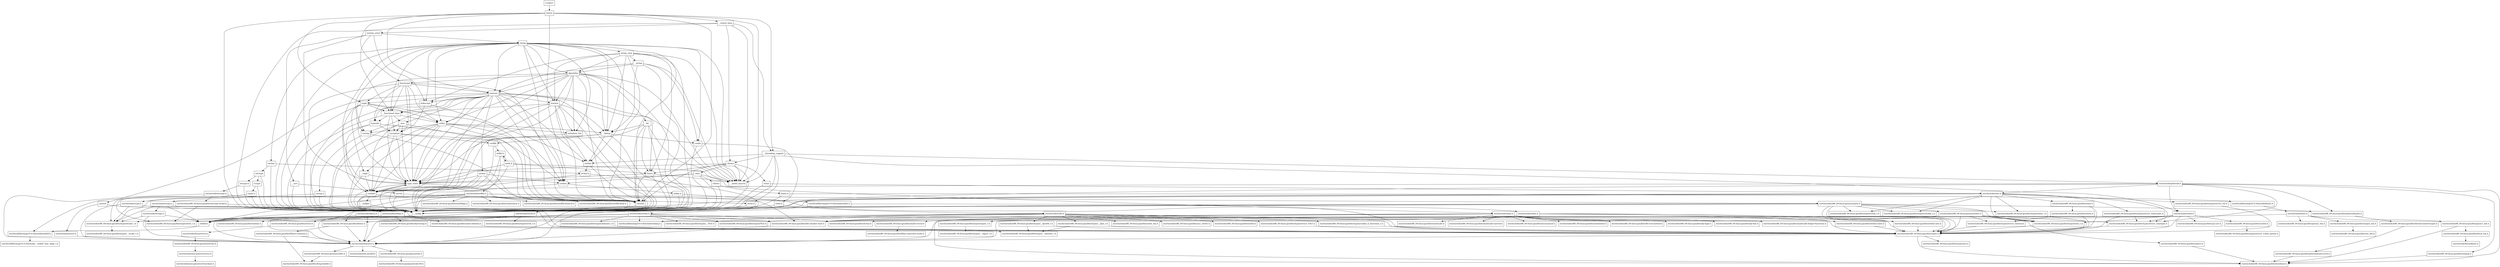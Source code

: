 digraph "dependencies" {
  header_0 [ shape="box", label="\<stdin\>" ];
  header_1 [ shape="box", label="mutex" ];
  header_10 [ shape="box", label="/usr/include/pthread.h" ];
  header_100 [ shape="box", label="/usr/include/x86_64-linux-gnu/bits/mathcalls.h" ];
  header_101 [ shape="box", label="/usr/include/x86_64-linux-gnu/bits/mathcalls-narrow.h" ];
  header_102 [ shape="box", label="/usr/include/x86_64-linux-gnu/bits/iscanonical.h" ];
  header_103 [ shape="box", label="/usr/include/x86_64-linux-gnu/bits/mathinline.h" ];
  header_104 [ shape="box", label="iosfwd" ];
  header_105 [ shape="box", label="wchar.h" ];
  header_106 [ shape="box", label="/usr/include/wchar.h" ];
  header_107 [ shape="box", label="/usr/local/lib/clang/10.0.0/include/stdarg.h" ];
  header_108 [ shape="box", label="/usr/include/x86_64-linux-gnu/bits/types/wint_t.h" ];
  header_109 [ shape="box", label="/usr/include/x86_64-linux-gnu/bits/types/mbstate_t.h" ];
  header_11 [ shape="box", label="__mutex_base" ];
  header_110 [ shape="box", label="/usr/include/x86_64-linux-gnu/bits/types/__mbstate_t.h" ];
  header_111 [ shape="box", label="/usr/include/x86_64-linux-gnu/bits/types/__FILE.h" ];
  header_112 [ shape="box", label="/usr/include/x86_64-linux-gnu/bits/types/FILE.h" ];
  header_113 [ shape="box", label="__functional_base" ];
  header_114 [ shape="box", label="typeinfo" ];
  header_115 [ shape="box", label="new" ];
  header_116 [ shape="box", label="utility" ];
  header_117 [ shape="box", label="__tuple" ];
  header_118 [ shape="box", label="initializer_list" ];
  header_119 [ shape="box", label="cstring" ];
  header_12 [ shape="box", label="chrono" ];
  header_120 [ shape="box", label="string.h" ];
  header_121 [ shape="box", label="/usr/include/string.h" ];
  header_122 [ shape="box", label="/usr/include/strings.h" ];
  header_123 [ shape="box", label="__debug" ];
  header_124 [ shape="box", label="cstdio" ];
  header_125 [ shape="box", label="stdio.h" ];
  header_126 [ shape="box", label="/usr/include/stdio.h" ];
  header_127 [ shape="box", label="/usr/include/x86_64-linux-gnu/bits/types/__fpos_t.h" ];
  header_128 [ shape="box", label="/usr/include/x86_64-linux-gnu/bits/types/__fpos64_t.h" ];
  header_129 [ shape="box", label="/usr/include/x86_64-linux-gnu/bits/types/struct_FILE.h" ];
  header_13 [ shape="box", label="ctime" ];
  header_130 [ shape="box", label="/usr/include/x86_64-linux-gnu/bits/types/cookie_io_functions_t.h" ];
  header_131 [ shape="box", label="/usr/include/x86_64-linux-gnu/bits/stdio_lim.h" ];
  header_132 [ shape="box", label="/usr/include/x86_64-linux-gnu/bits/sys_errlist.h" ];
  header_133 [ shape="box", label="/usr/include/x86_64-linux-gnu/bits/stdio.h" ];
  header_134 [ shape="box", label="string" ];
  header_135 [ shape="box", label="string_view" ];
  header_136 [ shape="box", label="__string" ];
  header_137 [ shape="box", label="algorithm" ];
  header_138 [ shape="box", label="memory" ];
  header_139 [ shape="box", label="iterator" ];
  header_14 [ shape="box", label="/usr/include/time.h" ];
  header_140 [ shape="box", label="tuple" ];
  header_141 [ shape="box", label="cassert" ];
  header_142 [ shape="box", label="/usr/include/assert.h" ];
  header_143 [ shape="box", label="atomic" ];
  header_144 [ shape="box", label="functional" ];
  header_145 [ shape="box", label="bit" ];
  header_146 [ shape="box", label="cwchar" ];
  header_147 [ shape="box", label="cwctype" ];
  header_148 [ shape="box", label="cctype" ];
  header_149 [ shape="box", label="ctype.h" ];
  header_15 [ shape="box", label="stddef.h" ];
  header_150 [ shape="box", label="/usr/include/ctype.h" ];
  header_151 [ shape="box", label="wctype.h" ];
  header_152 [ shape="box", label="/usr/include/wctype.h" ];
  header_153 [ shape="box", label="/usr/include/x86_64-linux-gnu/bits/wctype-wchar.h" ];
  header_154 [ shape="box", label="__threading_support" ];
  header_155 [ shape="box", label="/usr/include/sched.h" ];
  header_156 [ shape="box", label="/usr/include/x86_64-linux-gnu/bits/sched.h" ];
  header_157 [ shape="box", label="/usr/include/x86_64-linux-gnu/bits/types/struct_sched_param.h" ];
  header_158 [ shape="box", label="/usr/include/x86_64-linux-gnu/bits/cpu-set.h" ];
  header_159 [ shape="box", label="/usr/include/x86_64-linux-gnu/bits/setjmp.h" ];
  header_16 [ shape="box", label="/usr/local/lib/clang/10.0.0/include/stddef.h" ];
  header_17 [ shape="box", label="/usr/include/x86_64-linux-gnu/bits/time.h" ];
  header_18 [ shape="box", label="/usr/include/x86_64-linux-gnu/bits/types.h" ];
  header_19 [ shape="box", label="/usr/include/x86_64-linux-gnu/bits/typesizes.h" ];
  header_2 [ shape="box", label="__config" ];
  header_20 [ shape="box", label="/usr/include/x86_64-linux-gnu/bits/timex.h" ];
  header_21 [ shape="box", label="/usr/include/x86_64-linux-gnu/bits/types/struct_timeval.h" ];
  header_22 [ shape="box", label="/usr/include/x86_64-linux-gnu/bits/types/clock_t.h" ];
  header_23 [ shape="box", label="/usr/include/x86_64-linux-gnu/bits/types/time_t.h" ];
  header_24 [ shape="box", label="/usr/include/x86_64-linux-gnu/bits/types/struct_tm.h" ];
  header_25 [ shape="box", label="/usr/include/x86_64-linux-gnu/bits/types/struct_timespec.h" ];
  header_26 [ shape="box", label="/usr/include/x86_64-linux-gnu/bits/types/clockid_t.h" ];
  header_27 [ shape="box", label="/usr/include/x86_64-linux-gnu/bits/types/timer_t.h" ];
  header_28 [ shape="box", label="/usr/include/x86_64-linux-gnu/bits/types/struct_itimerspec.h" ];
  header_29 [ shape="box", label="/usr/include/x86_64-linux-gnu/bits/types/locale_t.h" ];
  header_3 [ shape="box", label="/usr/include/features.h" ];
  header_30 [ shape="box", label="/usr/include/x86_64-linux-gnu/bits/types/__locale_t.h" ];
  header_31 [ shape="box", label="type_traits" ];
  header_32 [ shape="box", label="cstddef" ];
  header_33 [ shape="box", label="version" ];
  header_34 [ shape="box", label="/usr/local/lib/clang/10.0.0/include/__stddef_max_align_t.h" ];
  header_35 [ shape="box", label="__nullptr" ];
  header_36 [ shape="box", label="ratio" ];
  header_37 [ shape="box", label="cstdint" ];
  header_38 [ shape="box", label="stdint.h" ];
  header_39 [ shape="box", label="/usr/local/lib/clang/10.0.0/include/stdint.h" ];
  header_4 [ shape="box", label="/usr/include/stdc-predef.h" ];
  header_40 [ shape="box", label="/usr/include/stdint.h" ];
  header_41 [ shape="box", label="/usr/include/x86_64-linux-gnu/bits/libc-header-start.h" ];
  header_42 [ shape="box", label="/usr/include/x86_64-linux-gnu/bits/wchar.h" ];
  header_43 [ shape="box", label="/usr/include/x86_64-linux-gnu/bits/stdint-intn.h" ];
  header_44 [ shape="box", label="/usr/include/x86_64-linux-gnu/bits/stdint-uintn.h" ];
  header_45 [ shape="box", label="climits" ];
  header_46 [ shape="box", label="limits.h" ];
  header_47 [ shape="box", label="/usr/local/lib/clang/10.0.0/include/limits.h" ];
  header_48 [ shape="box", label="/usr/include/limits.h" ];
  header_49 [ shape="box", label="/usr/include/x86_64-linux-gnu/bits/posix1_lim.h" ];
  header_5 [ shape="box", label="/usr/include/x86_64-linux-gnu/sys/cdefs.h" ];
  header_50 [ shape="box", label="/usr/include/x86_64-linux-gnu/bits/local_lim.h" ];
  header_51 [ shape="box", label="/usr/include/linux/limits.h" ];
  header_52 [ shape="box", label="/usr/include/x86_64-linux-gnu/bits/posix2_lim.h" ];
  header_53 [ shape="box", label="/usr/include/x86_64-linux-gnu/bits/xopen_lim.h" ];
  header_54 [ shape="box", label="/usr/include/x86_64-linux-gnu/bits/uio_lim.h" ];
  header_55 [ shape="box", label="__undef_macros" ];
  header_56 [ shape="box", label="limits" ];
  header_57 [ shape="box", label="system_error" ];
  header_58 [ shape="box", label="__errc" ];
  header_59 [ shape="box", label="cerrno" ];
  header_6 [ shape="box", label="/usr/include/x86_64-linux-gnu/bits/wordsize.h" ];
  header_60 [ shape="box", label="errno.h" ];
  header_61 [ shape="box", label="/usr/include/errno.h" ];
  header_62 [ shape="box", label="/usr/include/x86_64-linux-gnu/bits/errno.h" ];
  header_63 [ shape="box", label="/usr/include/linux/errno.h" ];
  header_64 [ shape="box", label="/usr/include/x86_64-linux-gnu/asm/errno.h" ];
  header_65 [ shape="box", label="/usr/include/asm-generic/errno.h" ];
  header_66 [ shape="box", label="/usr/include/asm-generic/errno-base.h" ];
  header_67 [ shape="box", label="/usr/include/x86_64-linux-gnu/bits/types/error_t.h" ];
  header_68 [ shape="box", label="stdexcept" ];
  header_69 [ shape="box", label="exception" ];
  header_7 [ shape="box", label="/usr/include/x86_64-linux-gnu/bits/long-double.h" ];
  header_70 [ shape="box", label="cstdlib" ];
  header_71 [ shape="box", label="stdlib.h" ];
  header_72 [ shape="box", label="/usr/include/stdlib.h" ];
  header_73 [ shape="box", label="/usr/include/x86_64-linux-gnu/bits/waitflags.h" ];
  header_74 [ shape="box", label="/usr/include/x86_64-linux-gnu/bits/waitstatus.h" ];
  header_75 [ shape="box", label="/usr/include/x86_64-linux-gnu/bits/floatn.h" ];
  header_76 [ shape="box", label="/usr/include/x86_64-linux-gnu/bits/floatn-common.h" ];
  header_77 [ shape="box", label="/usr/include/x86_64-linux-gnu/sys/types.h" ];
  header_78 [ shape="box", label="/usr/include/endian.h" ];
  header_79 [ shape="box", label="/usr/include/x86_64-linux-gnu/bits/endian.h" ];
  header_8 [ shape="box", label="/usr/include/x86_64-linux-gnu/gnu/stubs.h" ];
  header_80 [ shape="box", label="/usr/include/x86_64-linux-gnu/bits/byteswap.h" ];
  header_81 [ shape="box", label="/usr/include/x86_64-linux-gnu/bits/uintn-identity.h" ];
  header_82 [ shape="box", label="/usr/include/x86_64-linux-gnu/sys/select.h" ];
  header_83 [ shape="box", label="/usr/include/x86_64-linux-gnu/bits/select.h" ];
  header_84 [ shape="box", label="/usr/include/x86_64-linux-gnu/bits/types/sigset_t.h" ];
  header_85 [ shape="box", label="/usr/include/x86_64-linux-gnu/bits/types/__sigset_t.h" ];
  header_86 [ shape="box", label="/usr/include/x86_64-linux-gnu/bits/pthreadtypes.h" ];
  header_87 [ shape="box", label="/usr/include/x86_64-linux-gnu/bits/thread-shared-types.h" ];
  header_88 [ shape="box", label="/usr/include/x86_64-linux-gnu/bits/pthreadtypes-arch.h" ];
  header_89 [ shape="box", label="/usr/include/alloca.h" ];
  header_9 [ shape="box", label="/usr/include/x86_64-linux-gnu/gnu/stubs-64.h" ];
  header_90 [ shape="box", label="/usr/include/x86_64-linux-gnu/bits/stdlib-bsearch.h" ];
  header_91 [ shape="box", label="/usr/include/x86_64-linux-gnu/bits/stdlib-float.h" ];
  header_92 [ shape="box", label="math.h" ];
  header_93 [ shape="box", label="/usr/include/math.h" ];
  header_94 [ shape="box", label="/usr/include/x86_64-linux-gnu/bits/math-vector.h" ];
  header_95 [ shape="box", label="/usr/include/x86_64-linux-gnu/bits/libm-simd-decl-stubs.h" ];
  header_96 [ shape="box", label="/usr/include/x86_64-linux-gnu/bits/flt-eval-method.h" ];
  header_97 [ shape="box", label="/usr/include/x86_64-linux-gnu/bits/fp-logb.h" ];
  header_98 [ shape="box", label="/usr/include/x86_64-linux-gnu/bits/fp-fast.h" ];
  header_99 [ shape="box", label="/usr/include/x86_64-linux-gnu/bits/mathcalls-helper-functions.h" ];
  header_118 -> header_32;
  header_118 -> header_2;
  header_119 -> header_2;
  header_119 -> header_120;
  header_61 -> header_62;
  header_61 -> header_3;
  header_61 -> header_67;
  header_60 -> header_61;
  header_60 -> header_2;
  header_63 -> header_64;
  header_62 -> header_63;
  header_65 -> header_66;
  header_64 -> header_65;
  header_69 -> header_32;
  header_69 -> header_70;
  header_69 -> header_2;
  header_69 -> header_33;
  header_69 -> header_31;
  header_68 -> header_69;
  header_68 -> header_104;
  header_68 -> header_2;
  header_114 -> header_69;
  header_114 -> header_32;
  header_114 -> header_2;
  header_114 -> header_37;
  header_115 -> header_69;
  header_115 -> header_32;
  header_115 -> header_2;
  header_115 -> header_33;
  header_115 -> header_31;
  header_72 -> header_15;
  header_72 -> header_29;
  header_72 -> header_41;
  header_72 -> header_73;
  header_72 -> header_89;
  header_72 -> header_77;
  header_72 -> header_74;
  header_72 -> header_75;
  header_72 -> header_90;
  header_72 -> header_91;
  header_70 -> header_71;
  header_70 -> header_2;
  header_71 -> header_72;
  header_71 -> header_2;
  header_71 -> header_92;
  header_76 -> header_7;
  header_76 -> header_3;
  header_77 -> header_15;
  header_77 -> header_27;
  header_77 -> header_26;
  header_77 -> header_18;
  header_77 -> header_23;
  header_77 -> header_22;
  header_77 -> header_43;
  header_77 -> header_3;
  header_77 -> header_82;
  header_77 -> header_78;
  header_77 -> header_86;
  header_75 -> header_76;
  header_75 -> header_3;
  header_116 -> header_123;
  header_116 -> header_37;
  header_116 -> header_32;
  header_116 -> header_33;
  header_116 -> header_31;
  header_116 -> header_2;
  header_116 -> header_118;
  header_116 -> header_119;
  header_116 -> header_117;
  header_117 -> header_32;
  header_117 -> header_2;
  header_117 -> header_31;
  header_78 -> header_81;
  header_78 -> header_79;
  header_78 -> header_80;
  header_78 -> header_3;
  header_113 -> header_31;
  header_113 -> header_116;
  header_113 -> header_2;
  header_113 -> header_69;
  header_113 -> header_114;
  header_113 -> header_115;
  header_47 -> header_48;
  header_46 -> header_47;
  header_46 -> header_2;
  header_45 -> header_46;
  header_45 -> header_2;
  header_44 -> header_18;
  header_43 -> header_18;
  header_41 -> header_3;
  header_40 -> header_18;
  header_40 -> header_6;
  header_40 -> header_44;
  header_40 -> header_43;
  header_40 -> header_42;
  header_40 -> header_41;
  header_105 -> header_106;
  header_105 -> header_2;
  header_104 -> header_105;
  header_104 -> header_2;
  header_106 -> header_15;
  header_106 -> header_29;
  header_106 -> header_109;
  header_106 -> header_108;
  header_106 -> header_41;
  header_106 -> header_75;
  header_106 -> header_107;
  header_106 -> header_111;
  header_106 -> header_112;
  header_106 -> header_42;
  header_49 -> header_6;
  header_49 -> header_50;
  header_48 -> header_52;
  header_48 -> header_53;
  header_48 -> header_49;
  header_48 -> header_41;
  header_5 -> header_6;
  header_5 -> header_7;
  header_2 -> header_3;
  header_3 -> header_4;
  header_3 -> header_5;
  header_3 -> header_8;
  header_0 -> header_1;
  header_1 -> header_140;
  header_1 -> header_11;
  header_1 -> header_154;
  header_1 -> header_37;
  header_1 -> header_33;
  header_1 -> header_55;
  header_1 -> header_2;
  header_1 -> header_138;
  header_1 -> header_144;
  header_8 -> header_9;
  header_58 -> header_59;
  header_58 -> header_2;
  header_59 -> header_60;
  header_59 -> header_2;
  header_50 -> header_51;
  header_53 -> header_54;
  header_56 -> header_2;
  header_56 -> header_55;
  header_56 -> header_33;
  header_56 -> header_31;
  header_57 -> header_58;
  header_57 -> header_68;
  header_57 -> header_134;
  header_57 -> header_113;
  header_57 -> header_31;
  header_130 -> header_18;
  header_134 -> header_55;
  header_134 -> header_123;
  header_134 -> header_146;
  header_134 -> header_37;
  header_134 -> header_139;
  header_134 -> header_137;
  header_134 -> header_33;
  header_134 -> header_31;
  header_134 -> header_68;
  header_134 -> header_138;
  header_134 -> header_124;
  header_134 -> header_2;
  header_134 -> header_135;
  header_134 -> header_118;
  header_134 -> header_119;
  header_134 -> header_116;
  header_134 -> header_104;
  header_134 -> header_113;
  header_135 -> header_123;
  header_135 -> header_137;
  header_135 -> header_33;
  header_135 -> header_56;
  header_135 -> header_55;
  header_135 -> header_2;
  header_135 -> header_136;
  header_135 -> header_139;
  header_135 -> header_68;
  header_136 -> header_55;
  header_136 -> header_124;
  header_136 -> header_123;
  header_136 -> header_137;
  header_136 -> header_138;
  header_136 -> header_2;
  header_137 -> header_55;
  header_137 -> header_145;
  header_137 -> header_144;
  header_137 -> header_123;
  header_137 -> header_32;
  header_137 -> header_33;
  header_137 -> header_31;
  header_137 -> header_138;
  header_137 -> header_2;
  header_137 -> header_118;
  header_137 -> header_119;
  header_137 -> header_116;
  header_137 -> header_139;
  header_138 -> header_141;
  header_138 -> header_140;
  header_138 -> header_143;
  header_138 -> header_55;
  header_138 -> header_37;
  header_138 -> header_119;
  header_138 -> header_32;
  header_138 -> header_33;
  header_138 -> header_56;
  header_138 -> header_31;
  header_138 -> header_68;
  header_138 -> header_2;
  header_138 -> header_104;
  header_138 -> header_116;
  header_138 -> header_139;
  header_138 -> header_114;
  header_138 -> header_115;
  header_138 -> header_113;
  header_139 -> header_123;
  header_139 -> header_32;
  header_139 -> header_33;
  header_139 -> header_31;
  header_139 -> header_2;
  header_139 -> header_118;
  header_139 -> header_104;
  header_139 -> header_113;
  header_29 -> header_30;
  header_28 -> header_25;
  header_28 -> header_18;
  header_25 -> header_18;
  header_24 -> header_18;
  header_27 -> header_18;
  header_26 -> header_18;
  header_21 -> header_18;
  header_20 -> header_21;
  header_20 -> header_18;
  header_23 -> header_18;
  header_22 -> header_18;
  header_127 -> header_18;
  header_127 -> header_110;
  header_126 -> header_15;
  header_126 -> header_18;
  header_126 -> header_130;
  header_126 -> header_127;
  header_126 -> header_131;
  header_126 -> header_132;
  header_126 -> header_133;
  header_126 -> header_41;
  header_126 -> header_107;
  header_126 -> header_111;
  header_126 -> header_112;
  header_126 -> header_129;
  header_126 -> header_128;
  header_125 -> header_126;
  header_125 -> header_2;
  header_124 -> header_125;
  header_124 -> header_2;
  header_123 -> header_32;
  header_123 -> header_104;
  header_123 -> header_70;
  header_123 -> header_124;
  header_123 -> header_2;
  header_122 -> header_15;
  header_122 -> header_29;
  header_122 -> header_3;
  header_121 -> header_15;
  header_121 -> header_29;
  header_121 -> header_122;
  header_121 -> header_41;
  header_120 -> header_2;
  header_120 -> header_121;
  header_129 -> header_18;
  header_128 -> header_18;
  header_128 -> header_110;
  header_38 -> header_2;
  header_38 -> header_39;
  header_39 -> header_40;
  header_36 -> header_37;
  header_36 -> header_45;
  header_36 -> header_2;
  header_36 -> header_55;
  header_36 -> header_31;
  header_37 -> header_2;
  header_37 -> header_38;
  header_35 -> header_2;
  header_32 -> header_16;
  header_32 -> header_35;
  header_32 -> header_2;
  header_32 -> header_33;
  header_32 -> header_31;
  header_33 -> header_2;
  header_31 -> header_32;
  header_31 -> header_2;
  header_31 -> header_33;
  header_152 -> header_153;
  header_152 -> header_18;
  header_152 -> header_3;
  header_152 -> header_29;
  header_152 -> header_108;
  header_153 -> header_78;
  header_153 -> header_18;
  header_153 -> header_108;
  header_150 -> header_29;
  header_150 -> header_78;
  header_150 -> header_18;
  header_150 -> header_3;
  header_151 -> header_152;
  header_151 -> header_2;
  header_156 -> header_157;
  header_154 -> header_10;
  header_154 -> header_12;
  header_154 -> header_155;
  header_154 -> header_55;
  header_154 -> header_60;
  header_154 -> header_2;
  header_154 -> header_104;
  header_155 -> header_15;
  header_155 -> header_156;
  header_155 -> header_25;
  header_155 -> header_158;
  header_155 -> header_18;
  header_155 -> header_23;
  header_155 -> header_3;
  header_159 -> header_6;
  header_109 -> header_110;
  header_89 -> header_15;
  header_89 -> header_3;
  header_88 -> header_6;
  header_83 -> header_6;
  header_82 -> header_25;
  header_82 -> header_18;
  header_82 -> header_21;
  header_82 -> header_23;
  header_82 -> header_3;
  header_82 -> header_83;
  header_82 -> header_84;
  header_81 -> header_18;
  header_80 -> header_18;
  header_80 -> header_3;
  header_87 -> header_88;
  header_86 -> header_87;
  header_84 -> header_85;
  header_141 -> header_142;
  header_141 -> header_2;
  header_140 -> header_32;
  header_140 -> header_33;
  header_140 -> header_31;
  header_140 -> header_2;
  header_140 -> header_116;
  header_140 -> header_117;
  header_140 -> header_113;
  header_143 -> header_32;
  header_143 -> header_31;
  header_143 -> header_2;
  header_143 -> header_33;
  header_143 -> header_37;
  header_142 -> header_3;
  header_145 -> header_55;
  header_145 -> header_56;
  header_145 -> header_33;
  header_145 -> header_123;
  header_145 -> header_2;
  header_145 -> header_31;
  header_144 -> header_140;
  header_144 -> header_116;
  header_144 -> header_33;
  header_144 -> header_31;
  header_144 -> header_138;
  header_144 -> header_2;
  header_144 -> header_69;
  header_144 -> header_114;
  header_144 -> header_113;
  header_147 -> header_148;
  header_147 -> header_151;
  header_147 -> header_2;
  header_146 -> header_105;
  header_146 -> header_2;
  header_146 -> header_147;
  header_149 -> header_150;
  header_149 -> header_2;
  header_148 -> header_149;
  header_148 -> header_2;
  header_14 -> header_15;
  header_14 -> header_17;
  header_14 -> header_29;
  header_14 -> header_28;
  header_14 -> header_25;
  header_14 -> header_24;
  header_14 -> header_27;
  header_14 -> header_26;
  header_14 -> header_23;
  header_14 -> header_22;
  header_14 -> header_3;
  header_15 -> header_16;
  header_16 -> header_34;
  header_17 -> header_18;
  header_17 -> header_20;
  header_10 -> header_14;
  header_10 -> header_155;
  header_10 -> header_25;
  header_10 -> header_159;
  header_10 -> header_6;
  header_10 -> header_3;
  header_10 -> header_78;
  header_10 -> header_86;
  header_11 -> header_55;
  header_11 -> header_2;
  header_11 -> header_154;
  header_11 -> header_12;
  header_11 -> header_57;
  header_12 -> header_55;
  header_12 -> header_13;
  header_12 -> header_36;
  header_12 -> header_33;
  header_12 -> header_56;
  header_12 -> header_31;
  header_12 -> header_2;
  header_13 -> header_14;
  header_13 -> header_2;
  header_18 -> header_6;
  header_18 -> header_3;
  header_18 -> header_19;
  header_94 -> header_95;
  header_92 -> header_31;
  header_92 -> header_71;
  header_92 -> header_2;
  header_92 -> header_56;
  header_92 -> header_93;
  header_93 -> header_18;
  header_93 -> header_98;
  header_93 -> header_99;
  header_93 -> header_41;
  header_93 -> header_75;
  header_93 -> header_94;
  header_93 -> header_96;
  header_93 -> header_97;
  header_93 -> header_101;
  header_93 -> header_100;
  header_93 -> header_103;
  header_93 -> header_102;
}